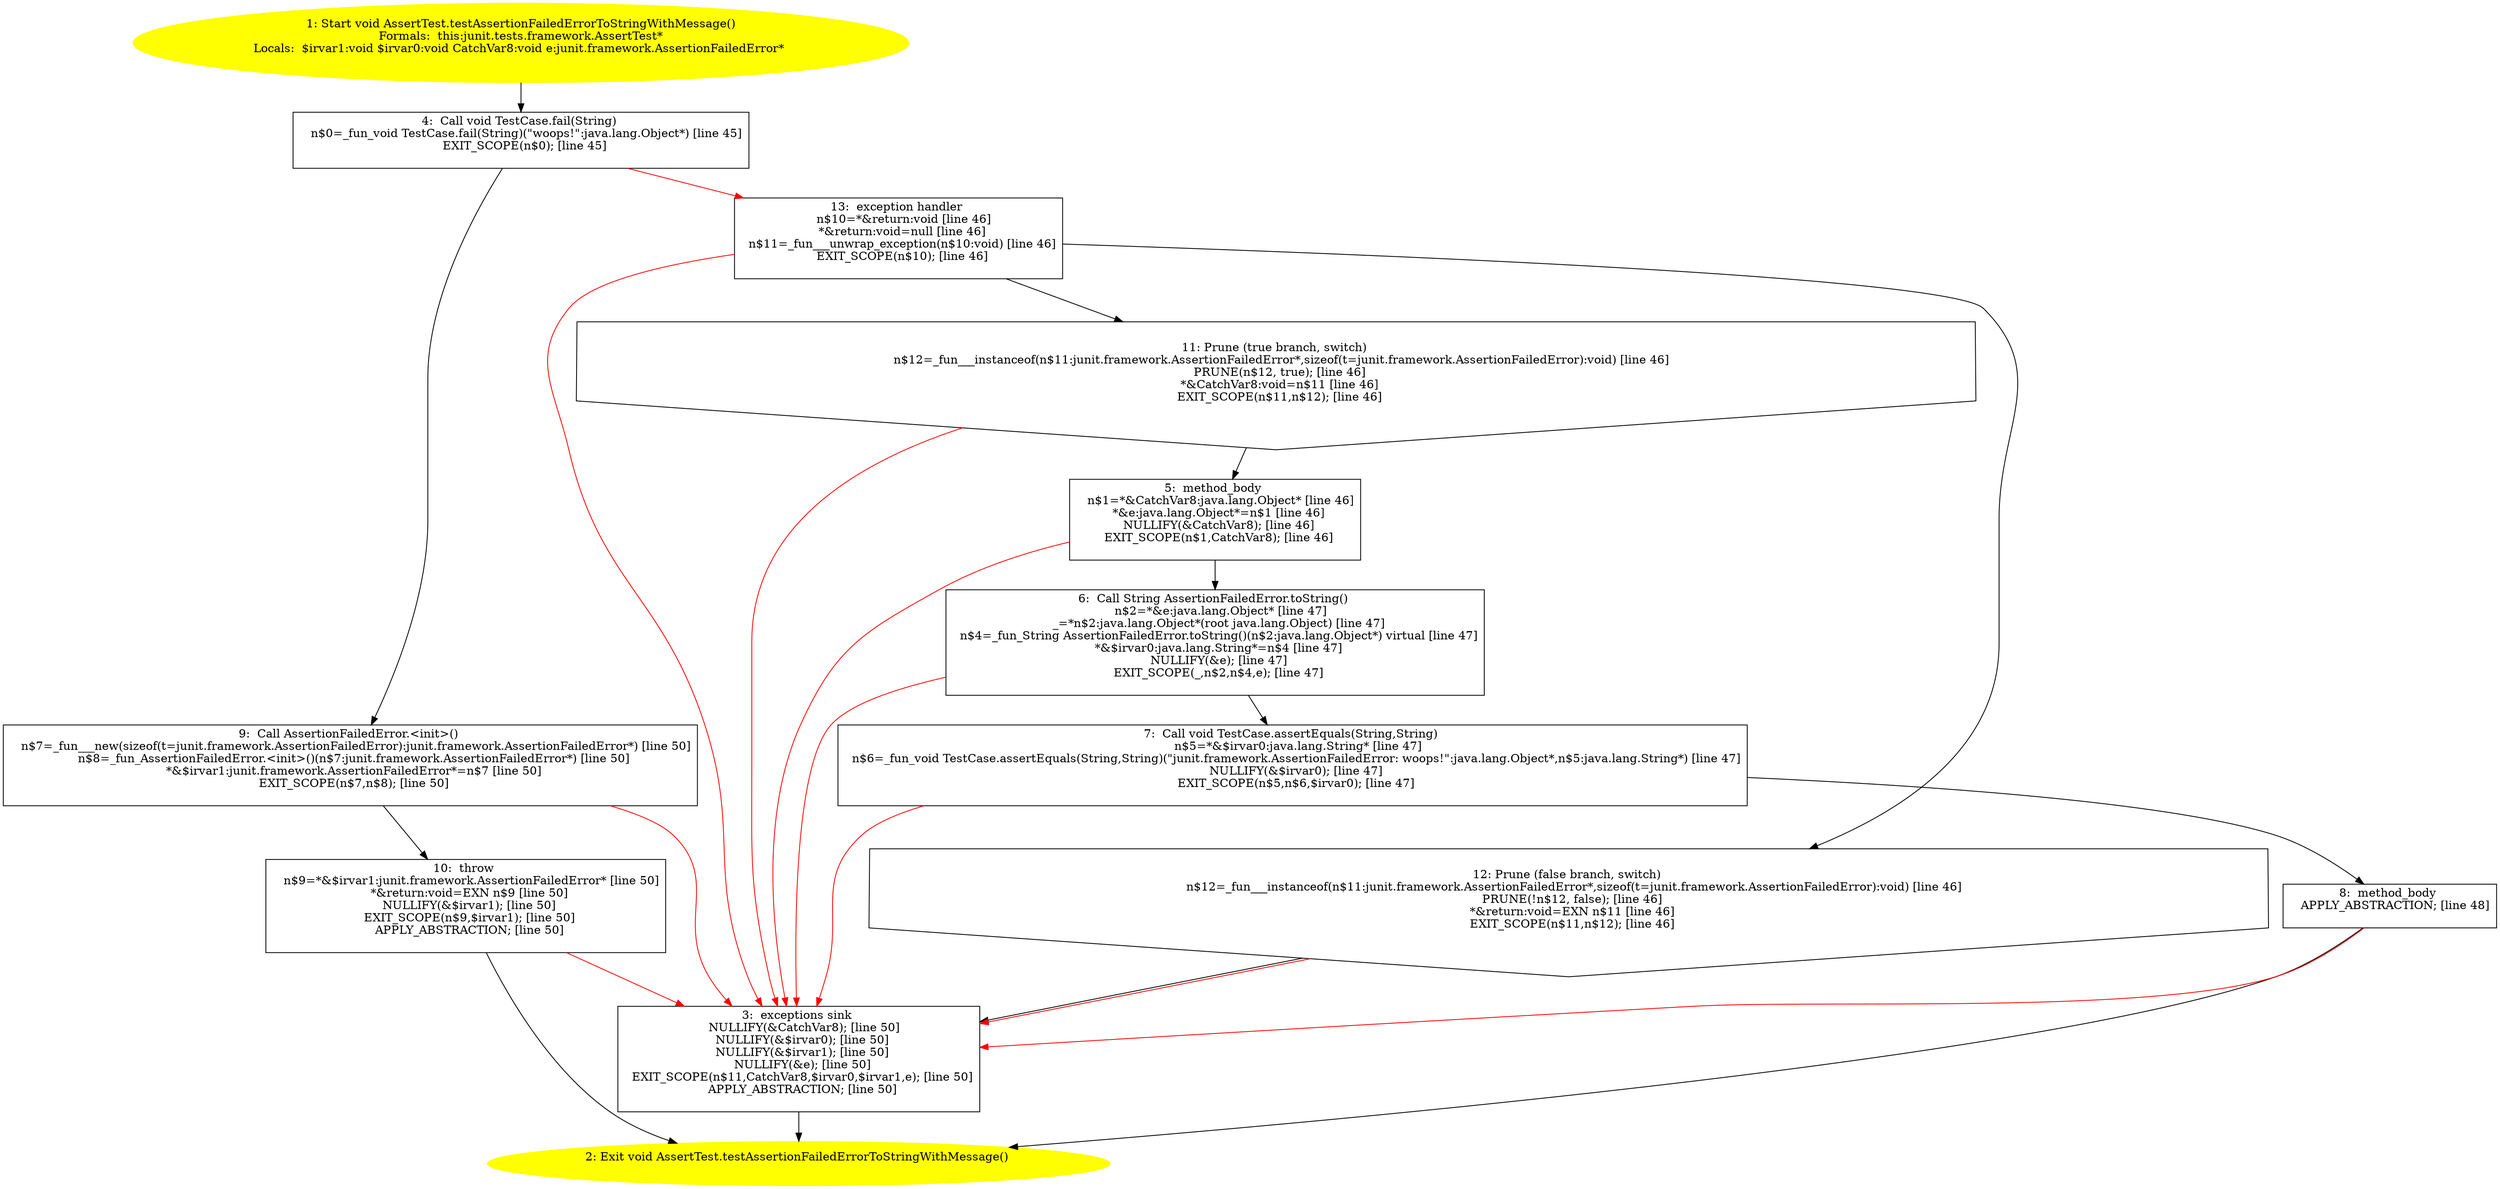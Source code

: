 /* @generated */
digraph cfg {
"junit.tests.framework.AssertTest.testAssertionFailedErrorToStringWithMessage():void.4264db1af2137536b96b957f1bb6f6aa_1" [label="1: Start void AssertTest.testAssertionFailedErrorToStringWithMessage()\nFormals:  this:junit.tests.framework.AssertTest*\nLocals:  $irvar1:void $irvar0:void CatchVar8:void e:junit.framework.AssertionFailedError* \n  " color=yellow style=filled]
	

	 "junit.tests.framework.AssertTest.testAssertionFailedErrorToStringWithMessage():void.4264db1af2137536b96b957f1bb6f6aa_1" -> "junit.tests.framework.AssertTest.testAssertionFailedErrorToStringWithMessage():void.4264db1af2137536b96b957f1bb6f6aa_4" ;
"junit.tests.framework.AssertTest.testAssertionFailedErrorToStringWithMessage():void.4264db1af2137536b96b957f1bb6f6aa_2" [label="2: Exit void AssertTest.testAssertionFailedErrorToStringWithMessage() \n  " color=yellow style=filled]
	

"junit.tests.framework.AssertTest.testAssertionFailedErrorToStringWithMessage():void.4264db1af2137536b96b957f1bb6f6aa_3" [label="3:  exceptions sink \n   NULLIFY(&CatchVar8); [line 50]\n  NULLIFY(&$irvar0); [line 50]\n  NULLIFY(&$irvar1); [line 50]\n  NULLIFY(&e); [line 50]\n  EXIT_SCOPE(n$11,CatchVar8,$irvar0,$irvar1,e); [line 50]\n  APPLY_ABSTRACTION; [line 50]\n " shape="box"]
	

	 "junit.tests.framework.AssertTest.testAssertionFailedErrorToStringWithMessage():void.4264db1af2137536b96b957f1bb6f6aa_3" -> "junit.tests.framework.AssertTest.testAssertionFailedErrorToStringWithMessage():void.4264db1af2137536b96b957f1bb6f6aa_2" ;
"junit.tests.framework.AssertTest.testAssertionFailedErrorToStringWithMessage():void.4264db1af2137536b96b957f1bb6f6aa_4" [label="4:  Call void TestCase.fail(String) \n   n$0=_fun_void TestCase.fail(String)(\"woops!\":java.lang.Object*) [line 45]\n  EXIT_SCOPE(n$0); [line 45]\n " shape="box"]
	

	 "junit.tests.framework.AssertTest.testAssertionFailedErrorToStringWithMessage():void.4264db1af2137536b96b957f1bb6f6aa_4" -> "junit.tests.framework.AssertTest.testAssertionFailedErrorToStringWithMessage():void.4264db1af2137536b96b957f1bb6f6aa_9" ;
	 "junit.tests.framework.AssertTest.testAssertionFailedErrorToStringWithMessage():void.4264db1af2137536b96b957f1bb6f6aa_4" -> "junit.tests.framework.AssertTest.testAssertionFailedErrorToStringWithMessage():void.4264db1af2137536b96b957f1bb6f6aa_13" [color="red" ];
"junit.tests.framework.AssertTest.testAssertionFailedErrorToStringWithMessage():void.4264db1af2137536b96b957f1bb6f6aa_5" [label="5:  method_body \n   n$1=*&CatchVar8:java.lang.Object* [line 46]\n  *&e:java.lang.Object*=n$1 [line 46]\n  NULLIFY(&CatchVar8); [line 46]\n  EXIT_SCOPE(n$1,CatchVar8); [line 46]\n " shape="box"]
	

	 "junit.tests.framework.AssertTest.testAssertionFailedErrorToStringWithMessage():void.4264db1af2137536b96b957f1bb6f6aa_5" -> "junit.tests.framework.AssertTest.testAssertionFailedErrorToStringWithMessage():void.4264db1af2137536b96b957f1bb6f6aa_6" ;
	 "junit.tests.framework.AssertTest.testAssertionFailedErrorToStringWithMessage():void.4264db1af2137536b96b957f1bb6f6aa_5" -> "junit.tests.framework.AssertTest.testAssertionFailedErrorToStringWithMessage():void.4264db1af2137536b96b957f1bb6f6aa_3" [color="red" ];
"junit.tests.framework.AssertTest.testAssertionFailedErrorToStringWithMessage():void.4264db1af2137536b96b957f1bb6f6aa_6" [label="6:  Call String AssertionFailedError.toString() \n   n$2=*&e:java.lang.Object* [line 47]\n  _=*n$2:java.lang.Object*(root java.lang.Object) [line 47]\n  n$4=_fun_String AssertionFailedError.toString()(n$2:java.lang.Object*) virtual [line 47]\n  *&$irvar0:java.lang.String*=n$4 [line 47]\n  NULLIFY(&e); [line 47]\n  EXIT_SCOPE(_,n$2,n$4,e); [line 47]\n " shape="box"]
	

	 "junit.tests.framework.AssertTest.testAssertionFailedErrorToStringWithMessage():void.4264db1af2137536b96b957f1bb6f6aa_6" -> "junit.tests.framework.AssertTest.testAssertionFailedErrorToStringWithMessage():void.4264db1af2137536b96b957f1bb6f6aa_7" ;
	 "junit.tests.framework.AssertTest.testAssertionFailedErrorToStringWithMessage():void.4264db1af2137536b96b957f1bb6f6aa_6" -> "junit.tests.framework.AssertTest.testAssertionFailedErrorToStringWithMessage():void.4264db1af2137536b96b957f1bb6f6aa_3" [color="red" ];
"junit.tests.framework.AssertTest.testAssertionFailedErrorToStringWithMessage():void.4264db1af2137536b96b957f1bb6f6aa_7" [label="7:  Call void TestCase.assertEquals(String,String) \n   n$5=*&$irvar0:java.lang.String* [line 47]\n  n$6=_fun_void TestCase.assertEquals(String,String)(\"junit.framework.AssertionFailedError: woops!\":java.lang.Object*,n$5:java.lang.String*) [line 47]\n  NULLIFY(&$irvar0); [line 47]\n  EXIT_SCOPE(n$5,n$6,$irvar0); [line 47]\n " shape="box"]
	

	 "junit.tests.framework.AssertTest.testAssertionFailedErrorToStringWithMessage():void.4264db1af2137536b96b957f1bb6f6aa_7" -> "junit.tests.framework.AssertTest.testAssertionFailedErrorToStringWithMessage():void.4264db1af2137536b96b957f1bb6f6aa_8" ;
	 "junit.tests.framework.AssertTest.testAssertionFailedErrorToStringWithMessage():void.4264db1af2137536b96b957f1bb6f6aa_7" -> "junit.tests.framework.AssertTest.testAssertionFailedErrorToStringWithMessage():void.4264db1af2137536b96b957f1bb6f6aa_3" [color="red" ];
"junit.tests.framework.AssertTest.testAssertionFailedErrorToStringWithMessage():void.4264db1af2137536b96b957f1bb6f6aa_8" [label="8:  method_body \n   APPLY_ABSTRACTION; [line 48]\n " shape="box"]
	

	 "junit.tests.framework.AssertTest.testAssertionFailedErrorToStringWithMessage():void.4264db1af2137536b96b957f1bb6f6aa_8" -> "junit.tests.framework.AssertTest.testAssertionFailedErrorToStringWithMessage():void.4264db1af2137536b96b957f1bb6f6aa_2" ;
	 "junit.tests.framework.AssertTest.testAssertionFailedErrorToStringWithMessage():void.4264db1af2137536b96b957f1bb6f6aa_8" -> "junit.tests.framework.AssertTest.testAssertionFailedErrorToStringWithMessage():void.4264db1af2137536b96b957f1bb6f6aa_3" [color="red" ];
"junit.tests.framework.AssertTest.testAssertionFailedErrorToStringWithMessage():void.4264db1af2137536b96b957f1bb6f6aa_9" [label="9:  Call AssertionFailedError.<init>() \n   n$7=_fun___new(sizeof(t=junit.framework.AssertionFailedError):junit.framework.AssertionFailedError*) [line 50]\n  n$8=_fun_AssertionFailedError.<init>()(n$7:junit.framework.AssertionFailedError*) [line 50]\n  *&$irvar1:junit.framework.AssertionFailedError*=n$7 [line 50]\n  EXIT_SCOPE(n$7,n$8); [line 50]\n " shape="box"]
	

	 "junit.tests.framework.AssertTest.testAssertionFailedErrorToStringWithMessage():void.4264db1af2137536b96b957f1bb6f6aa_9" -> "junit.tests.framework.AssertTest.testAssertionFailedErrorToStringWithMessage():void.4264db1af2137536b96b957f1bb6f6aa_10" ;
	 "junit.tests.framework.AssertTest.testAssertionFailedErrorToStringWithMessage():void.4264db1af2137536b96b957f1bb6f6aa_9" -> "junit.tests.framework.AssertTest.testAssertionFailedErrorToStringWithMessage():void.4264db1af2137536b96b957f1bb6f6aa_3" [color="red" ];
"junit.tests.framework.AssertTest.testAssertionFailedErrorToStringWithMessage():void.4264db1af2137536b96b957f1bb6f6aa_10" [label="10:  throw \n   n$9=*&$irvar1:junit.framework.AssertionFailedError* [line 50]\n  *&return:void=EXN n$9 [line 50]\n  NULLIFY(&$irvar1); [line 50]\n  EXIT_SCOPE(n$9,$irvar1); [line 50]\n  APPLY_ABSTRACTION; [line 50]\n " shape="box"]
	

	 "junit.tests.framework.AssertTest.testAssertionFailedErrorToStringWithMessage():void.4264db1af2137536b96b957f1bb6f6aa_10" -> "junit.tests.framework.AssertTest.testAssertionFailedErrorToStringWithMessage():void.4264db1af2137536b96b957f1bb6f6aa_2" ;
	 "junit.tests.framework.AssertTest.testAssertionFailedErrorToStringWithMessage():void.4264db1af2137536b96b957f1bb6f6aa_10" -> "junit.tests.framework.AssertTest.testAssertionFailedErrorToStringWithMessage():void.4264db1af2137536b96b957f1bb6f6aa_3" [color="red" ];
"junit.tests.framework.AssertTest.testAssertionFailedErrorToStringWithMessage():void.4264db1af2137536b96b957f1bb6f6aa_11" [label="11: Prune (true branch, switch) \n   n$12=_fun___instanceof(n$11:junit.framework.AssertionFailedError*,sizeof(t=junit.framework.AssertionFailedError):void) [line 46]\n  PRUNE(n$12, true); [line 46]\n  *&CatchVar8:void=n$11 [line 46]\n  EXIT_SCOPE(n$11,n$12); [line 46]\n " shape="invhouse"]
	

	 "junit.tests.framework.AssertTest.testAssertionFailedErrorToStringWithMessage():void.4264db1af2137536b96b957f1bb6f6aa_11" -> "junit.tests.framework.AssertTest.testAssertionFailedErrorToStringWithMessage():void.4264db1af2137536b96b957f1bb6f6aa_5" ;
	 "junit.tests.framework.AssertTest.testAssertionFailedErrorToStringWithMessage():void.4264db1af2137536b96b957f1bb6f6aa_11" -> "junit.tests.framework.AssertTest.testAssertionFailedErrorToStringWithMessage():void.4264db1af2137536b96b957f1bb6f6aa_3" [color="red" ];
"junit.tests.framework.AssertTest.testAssertionFailedErrorToStringWithMessage():void.4264db1af2137536b96b957f1bb6f6aa_12" [label="12: Prune (false branch, switch) \n   n$12=_fun___instanceof(n$11:junit.framework.AssertionFailedError*,sizeof(t=junit.framework.AssertionFailedError):void) [line 46]\n  PRUNE(!n$12, false); [line 46]\n  *&return:void=EXN n$11 [line 46]\n  EXIT_SCOPE(n$11,n$12); [line 46]\n " shape="invhouse"]
	

	 "junit.tests.framework.AssertTest.testAssertionFailedErrorToStringWithMessage():void.4264db1af2137536b96b957f1bb6f6aa_12" -> "junit.tests.framework.AssertTest.testAssertionFailedErrorToStringWithMessage():void.4264db1af2137536b96b957f1bb6f6aa_3" ;
	 "junit.tests.framework.AssertTest.testAssertionFailedErrorToStringWithMessage():void.4264db1af2137536b96b957f1bb6f6aa_12" -> "junit.tests.framework.AssertTest.testAssertionFailedErrorToStringWithMessage():void.4264db1af2137536b96b957f1bb6f6aa_3" [color="red" ];
"junit.tests.framework.AssertTest.testAssertionFailedErrorToStringWithMessage():void.4264db1af2137536b96b957f1bb6f6aa_13" [label="13:  exception handler \n   n$10=*&return:void [line 46]\n  *&return:void=null [line 46]\n  n$11=_fun___unwrap_exception(n$10:void) [line 46]\n  EXIT_SCOPE(n$10); [line 46]\n " shape="box"]
	

	 "junit.tests.framework.AssertTest.testAssertionFailedErrorToStringWithMessage():void.4264db1af2137536b96b957f1bb6f6aa_13" -> "junit.tests.framework.AssertTest.testAssertionFailedErrorToStringWithMessage():void.4264db1af2137536b96b957f1bb6f6aa_11" ;
	 "junit.tests.framework.AssertTest.testAssertionFailedErrorToStringWithMessage():void.4264db1af2137536b96b957f1bb6f6aa_13" -> "junit.tests.framework.AssertTest.testAssertionFailedErrorToStringWithMessage():void.4264db1af2137536b96b957f1bb6f6aa_12" ;
	 "junit.tests.framework.AssertTest.testAssertionFailedErrorToStringWithMessage():void.4264db1af2137536b96b957f1bb6f6aa_13" -> "junit.tests.framework.AssertTest.testAssertionFailedErrorToStringWithMessage():void.4264db1af2137536b96b957f1bb6f6aa_3" [color="red" ];
}
